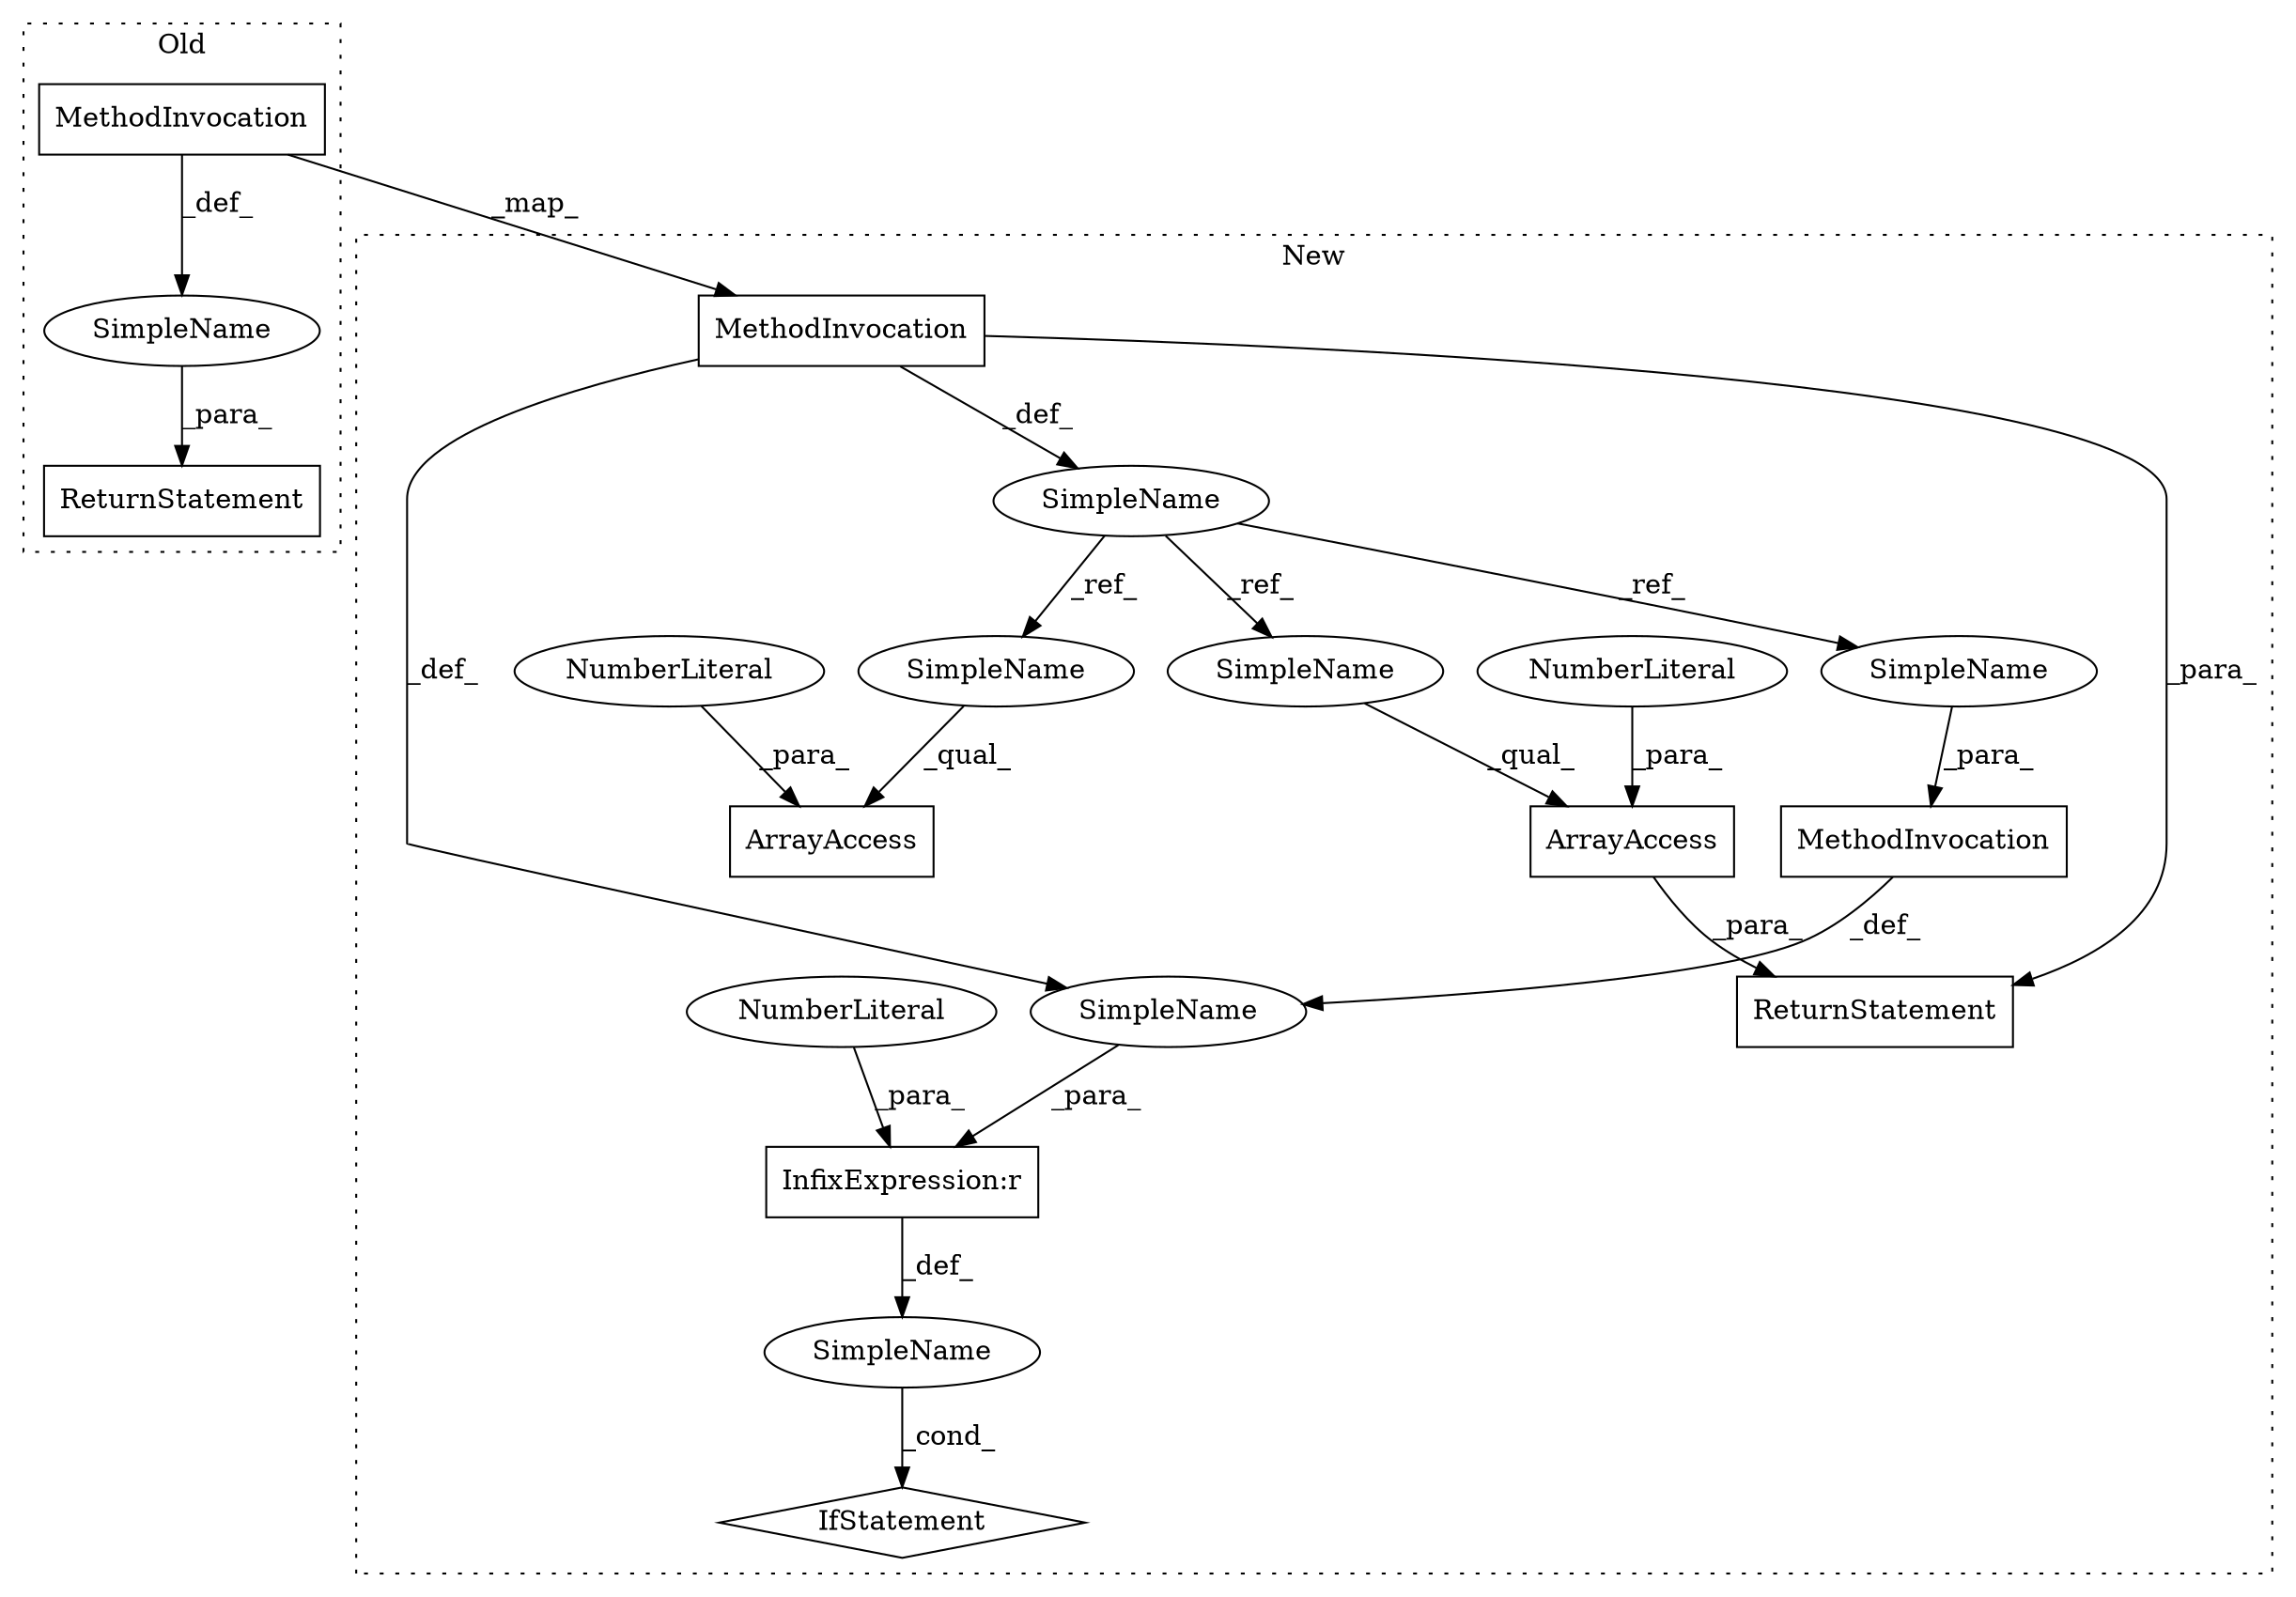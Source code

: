digraph G {
subgraph cluster0 {
5 [label="MethodInvocation" a="32" s="3252,3294" l="8,1" shape="box"];
10 [label="ReturnStatement" a="41" s="3245" l="7" shape="box"];
15 [label="SimpleName" a="42" s="" l="" shape="ellipse"];
label = "Old";
style="dotted";
}
subgraph cluster1 {
1 [label="ArrayAccess" a="2" s="3474,3482" l="7,1" shape="box"];
2 [label="ArrayAccess" a="2" s="3446,3454" l="7,1" shape="box"];
3 [label="IfStatement" a="25" s="3400,3419" l="4,2" shape="diamond"];
4 [label="MethodInvocation" a="32" s="3351,3393" l="8,1" shape="box"];
6 [label="MethodInvocation" a="32" s="3404,3414" l="4,1" shape="box"];
7 [label="NumberLiteral" a="34" s="3481" l="1" shape="ellipse"];
8 [label="NumberLiteral" a="34" s="3418" l="1" shape="ellipse"];
9 [label="NumberLiteral" a="34" s="3453" l="1" shape="ellipse"];
11 [label="ReturnStatement" a="41" s="3467" l="7" shape="box"];
12 [label="SimpleName" a="42" s="" l="" shape="ellipse"];
13 [label="SimpleName" a="42" s="3474" l="6" shape="ellipse"];
14 [label="SimpleName" a="42" s="3408" l="6" shape="ellipse"];
16 [label="SimpleName" a="42" s="" l="" shape="ellipse"];
17 [label="SimpleName" a="42" s="3446" l="6" shape="ellipse"];
18 [label="SimpleName" a="42" s="3344" l="6" shape="ellipse"];
19 [label="InfixExpression:r" a="27" s="3415" l="3" shape="box"];
label = "New";
style="dotted";
}
1 -> 11 [label="_para_"];
4 -> 18 [label="_def_"];
4 -> 12 [label="_def_"];
4 -> 11 [label="_para_"];
5 -> 15 [label="_def_"];
5 -> 4 [label="_map_"];
6 -> 12 [label="_def_"];
7 -> 1 [label="_para_"];
8 -> 19 [label="_para_"];
9 -> 2 [label="_para_"];
12 -> 19 [label="_para_"];
13 -> 1 [label="_qual_"];
14 -> 6 [label="_para_"];
15 -> 10 [label="_para_"];
16 -> 3 [label="_cond_"];
17 -> 2 [label="_qual_"];
18 -> 13 [label="_ref_"];
18 -> 14 [label="_ref_"];
18 -> 17 [label="_ref_"];
19 -> 16 [label="_def_"];
}